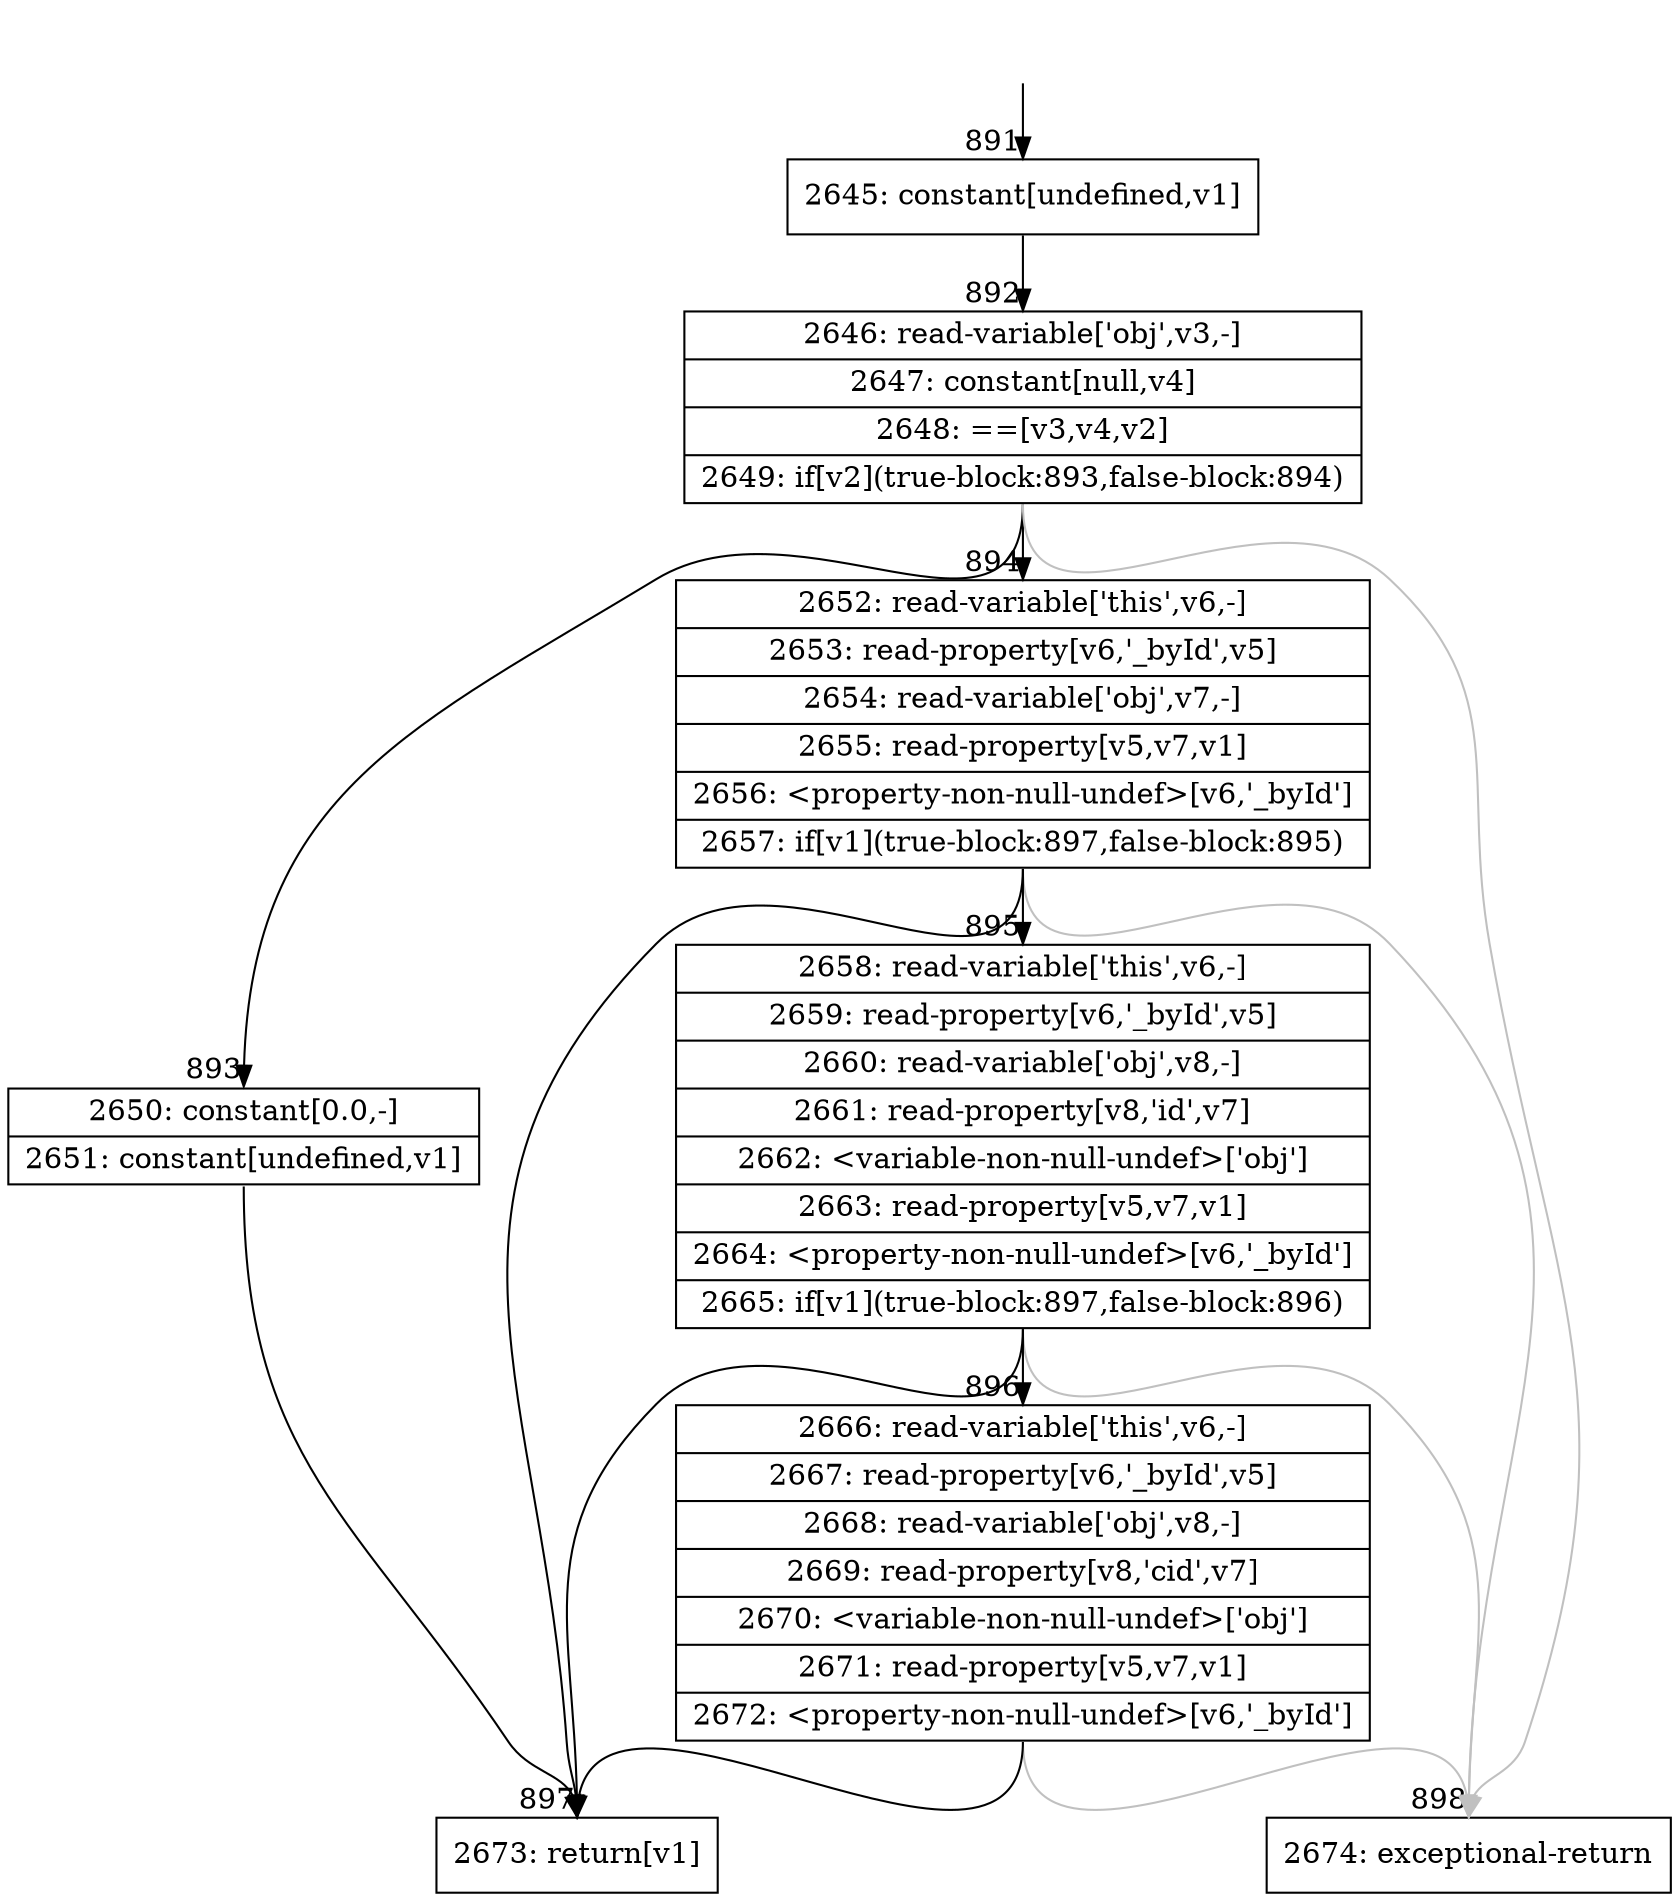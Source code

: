 digraph {
rankdir="TD"
BB_entry58[shape=none,label=""];
BB_entry58 -> BB891 [tailport=s, headport=n, headlabel="    891"]
BB891 [shape=record label="{2645: constant[undefined,v1]}" ] 
BB891 -> BB892 [tailport=s, headport=n, headlabel="      892"]
BB892 [shape=record label="{2646: read-variable['obj',v3,-]|2647: constant[null,v4]|2648: ==[v3,v4,v2]|2649: if[v2](true-block:893,false-block:894)}" ] 
BB892 -> BB893 [tailport=s, headport=n, headlabel="      893"]
BB892 -> BB894 [tailport=s, headport=n, headlabel="      894"]
BB892 -> BB898 [tailport=s, headport=n, color=gray, headlabel="      898"]
BB893 [shape=record label="{2650: constant[0.0,-]|2651: constant[undefined,v1]}" ] 
BB893 -> BB897 [tailport=s, headport=n, headlabel="      897"]
BB894 [shape=record label="{2652: read-variable['this',v6,-]|2653: read-property[v6,'_byId',v5]|2654: read-variable['obj',v7,-]|2655: read-property[v5,v7,v1]|2656: \<property-non-null-undef\>[v6,'_byId']|2657: if[v1](true-block:897,false-block:895)}" ] 
BB894 -> BB897 [tailport=s, headport=n]
BB894 -> BB895 [tailport=s, headport=n, headlabel="      895"]
BB894 -> BB898 [tailport=s, headport=n, color=gray]
BB895 [shape=record label="{2658: read-variable['this',v6,-]|2659: read-property[v6,'_byId',v5]|2660: read-variable['obj',v8,-]|2661: read-property[v8,'id',v7]|2662: \<variable-non-null-undef\>['obj']|2663: read-property[v5,v7,v1]|2664: \<property-non-null-undef\>[v6,'_byId']|2665: if[v1](true-block:897,false-block:896)}" ] 
BB895 -> BB897 [tailport=s, headport=n]
BB895 -> BB896 [tailport=s, headport=n, headlabel="      896"]
BB895 -> BB898 [tailport=s, headport=n, color=gray]
BB896 [shape=record label="{2666: read-variable['this',v6,-]|2667: read-property[v6,'_byId',v5]|2668: read-variable['obj',v8,-]|2669: read-property[v8,'cid',v7]|2670: \<variable-non-null-undef\>['obj']|2671: read-property[v5,v7,v1]|2672: \<property-non-null-undef\>[v6,'_byId']}" ] 
BB896 -> BB897 [tailport=s, headport=n]
BB896 -> BB898 [tailport=s, headport=n, color=gray]
BB897 [shape=record label="{2673: return[v1]}" ] 
BB898 [shape=record label="{2674: exceptional-return}" ] 
//#$~ 806
}
